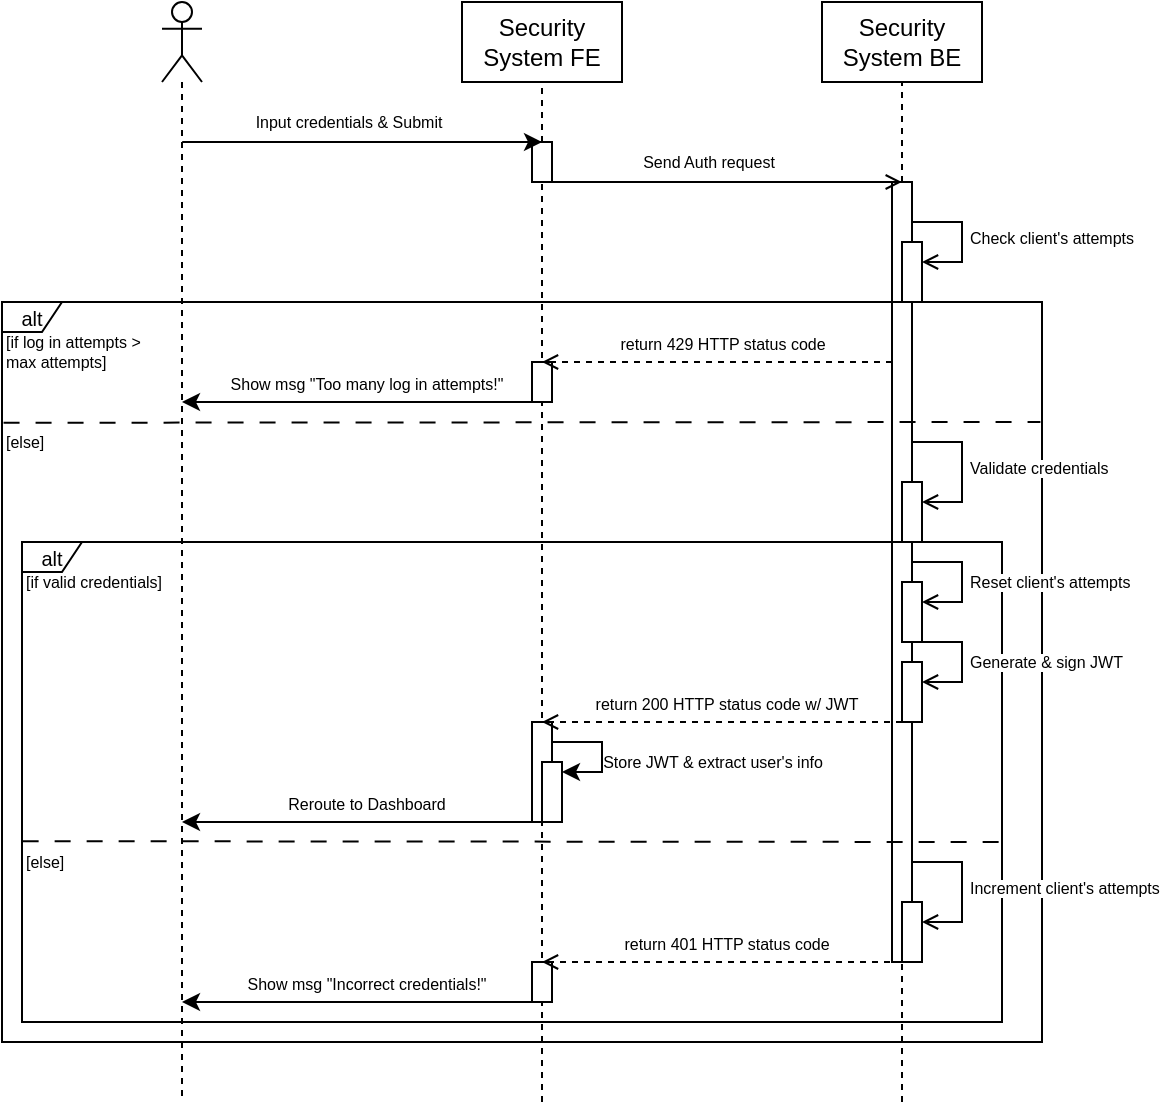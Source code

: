 <mxfile version="24.0.6" type="device">
  <diagram name="Page-1" id="2YBvvXClWsGukQMizWep">
    <mxGraphModel dx="1235" dy="460" grid="1" gridSize="10" guides="1" tooltips="1" connect="1" arrows="1" fold="1" page="1" pageScale="1" pageWidth="850" pageHeight="1100" math="0" shadow="0">
      <root>
        <mxCell id="0" />
        <mxCell id="1" parent="0" />
        <mxCell id="DJf0P2irUcEbUrIMb99J-1" value="" style="html=1;points=[[0,0,0,0,5],[0,1,0,0,-5],[1,0,0,0,5],[1,1,0,0,-5]];perimeter=orthogonalPerimeter;outlineConnect=0;targetShapes=umlLifeline;portConstraint=eastwest;newEdgeStyle={&quot;curved&quot;:0,&quot;rounded&quot;:0};" parent="1" vertex="1">
          <mxGeometry x="455" y="730" width="10" height="390" as="geometry" />
        </mxCell>
        <mxCell id="f-BYqIaekQ4qByGMniUM-7" value="" style="shape=umlLifeline;perimeter=lifelinePerimeter;whiteSpace=wrap;html=1;container=1;dropTarget=0;collapsible=0;recursiveResize=0;outlineConnect=0;portConstraint=eastwest;newEdgeStyle={&quot;curved&quot;:0,&quot;rounded&quot;:0};participant=umlActor;" parent="1" vertex="1">
          <mxGeometry x="90" y="640" width="20" height="550" as="geometry" />
        </mxCell>
        <mxCell id="f-BYqIaekQ4qByGMniUM-9" value="Security System FE" style="whiteSpace=wrap;html=1;" parent="1" vertex="1">
          <mxGeometry x="240" y="640" width="80" height="40" as="geometry" />
        </mxCell>
        <mxCell id="f-BYqIaekQ4qByGMniUM-10" value="" style="endArrow=none;dashed=1;html=1;strokeWidth=1;rounded=0;" parent="1" edge="1">
          <mxGeometry width="50" height="50" relative="1" as="geometry">
            <mxPoint x="280" y="1190" as="sourcePoint" />
            <mxPoint x="280" y="680" as="targetPoint" />
          </mxGeometry>
        </mxCell>
        <mxCell id="f-BYqIaekQ4qByGMniUM-28" value="Security System BE" style="whiteSpace=wrap;html=1;" parent="1" vertex="1">
          <mxGeometry x="420" y="640" width="80" height="40" as="geometry" />
        </mxCell>
        <mxCell id="f-BYqIaekQ4qByGMniUM-29" value="" style="endArrow=none;dashed=1;html=1;strokeWidth=1;rounded=0;" parent="1" source="DJf0P2irUcEbUrIMb99J-1" edge="1">
          <mxGeometry width="50" height="50" relative="1" as="geometry">
            <mxPoint x="460" y="1190" as="sourcePoint" />
            <mxPoint x="460" y="680" as="targetPoint" />
          </mxGeometry>
        </mxCell>
        <mxCell id="f-BYqIaekQ4qByGMniUM-51" value="" style="html=1;points=[[0,0,0,0,5],[0,1,0,0,-5],[1,0,0,0,5],[1,1,0,0,-5]];perimeter=orthogonalPerimeter;outlineConnect=0;targetShapes=umlLifeline;portConstraint=eastwest;newEdgeStyle={&quot;curved&quot;:0,&quot;rounded&quot;:0};" parent="1" vertex="1">
          <mxGeometry x="460" y="760" width="10" height="30" as="geometry" />
        </mxCell>
        <mxCell id="f-BYqIaekQ4qByGMniUM-13" value="alt" style="shape=umlFrame;whiteSpace=wrap;html=1;pointerEvents=0;width=30;height=15;fontSize=10;strokeWidth=1;" parent="1" vertex="1">
          <mxGeometry x="10" y="790" width="520" height="370" as="geometry" />
        </mxCell>
        <mxCell id="f-BYqIaekQ4qByGMniUM-19" value="[if log in attempts &amp;gt;&lt;div&gt;max attempts]&lt;/div&gt;" style="text;html=1;align=left;verticalAlign=middle;resizable=0;points=[];autosize=1;strokeColor=none;fillColor=none;fontSize=8;fontStyle=0" parent="1" vertex="1">
          <mxGeometry x="10" y="799.997" width="90" height="30" as="geometry" />
        </mxCell>
        <mxCell id="f-BYqIaekQ4qByGMniUM-40" value="alt" style="shape=umlFrame;whiteSpace=wrap;html=1;pointerEvents=0;width=30;height=15;fontSize=10;" parent="1" vertex="1">
          <mxGeometry x="20" y="910" width="490" height="240" as="geometry" />
        </mxCell>
        <mxCell id="f-BYqIaekQ4qByGMniUM-41" value="[if valid credentials]" style="text;html=1;align=left;verticalAlign=middle;resizable=0;points=[];autosize=1;strokeColor=none;fillColor=none;fontSize=8;" parent="1" vertex="1">
          <mxGeometry x="20" y="919.997" width="90" height="20" as="geometry" />
        </mxCell>
        <mxCell id="f-BYqIaekQ4qByGMniUM-42" value="" style="endArrow=none;dashed=1;html=1;rounded=0;exitX=0.002;exitY=0.121;exitDx=0;exitDy=0;exitPerimeter=0;strokeWidth=1;entryX=0.999;entryY=0.12;entryDx=0;entryDy=0;entryPerimeter=0;dashPattern=8 8;" parent="1" edge="1">
          <mxGeometry width="50" height="50" relative="1" as="geometry">
            <mxPoint x="10.78" y="850.37" as="sourcePoint" />
            <mxPoint x="529.22" y="850.0" as="targetPoint" />
          </mxGeometry>
        </mxCell>
        <mxCell id="f-BYqIaekQ4qByGMniUM-43" value="[else]" style="text;html=1;align=left;verticalAlign=middle;resizable=0;points=[];autosize=1;strokeColor=none;fillColor=none;fontSize=8;fontStyle=0" parent="1" vertex="1">
          <mxGeometry x="10" y="850" width="40" height="20" as="geometry" />
        </mxCell>
        <mxCell id="f-BYqIaekQ4qByGMniUM-46" value="" style="endArrow=classic;html=1;rounded=0;" parent="1" edge="1">
          <mxGeometry width="50" height="50" relative="1" as="geometry">
            <mxPoint x="280" y="1050" as="sourcePoint" />
            <mxPoint x="100" y="1050" as="targetPoint" />
          </mxGeometry>
        </mxCell>
        <mxCell id="f-BYqIaekQ4qByGMniUM-47" value="Reroute to Dashboard" style="edgeLabel;html=1;align=center;verticalAlign=middle;resizable=0;points=[];fontSize=8;" parent="f-BYqIaekQ4qByGMniUM-46" vertex="1" connectable="0">
          <mxGeometry x="-0.021" y="-2" relative="1" as="geometry">
            <mxPoint y="-7" as="offset" />
          </mxGeometry>
        </mxCell>
        <mxCell id="f-BYqIaekQ4qByGMniUM-48" value="" style="endArrow=none;dashed=1;html=1;rounded=0;exitX=0.008;exitY=-0.02;exitDx=0;exitDy=0;exitPerimeter=0;entryX=1.001;entryY=0.625;entryDx=0;entryDy=0;entryPerimeter=0;dashPattern=8 8;" parent="1" source="f-BYqIaekQ4qByGMniUM-55" target="f-BYqIaekQ4qByGMniUM-40" edge="1">
          <mxGeometry width="50" height="50" relative="1" as="geometry">
            <mxPoint x="30" y="1051" as="sourcePoint" />
            <mxPoint x="510" y="1050" as="targetPoint" />
          </mxGeometry>
        </mxCell>
        <mxCell id="f-BYqIaekQ4qByGMniUM-52" value="Check client&#39;s attempts" style="html=1;align=left;spacingLeft=2;endArrow=open;rounded=0;edgeStyle=orthogonalEdgeStyle;curved=0;rounded=0;fontSize=8;endFill=0;" parent="1" source="DJf0P2irUcEbUrIMb99J-1" target="f-BYqIaekQ4qByGMniUM-51" edge="1">
          <mxGeometry relative="1" as="geometry">
            <mxPoint x="460" y="730" as="sourcePoint" />
            <Array as="points">
              <mxPoint x="490" y="750" />
              <mxPoint x="490" y="770" />
            </Array>
          </mxGeometry>
        </mxCell>
        <mxCell id="f-BYqIaekQ4qByGMniUM-53" value="" style="html=1;points=[[0,0,0,0,5],[0,1,0,0,-5],[1,0,0,0,5],[1,1,0,0,-5]];perimeter=orthogonalPerimeter;outlineConnect=0;targetShapes=umlLifeline;portConstraint=eastwest;newEdgeStyle={&quot;curved&quot;:0,&quot;rounded&quot;:0};" parent="1" vertex="1">
          <mxGeometry x="460" y="880" width="10" height="30" as="geometry" />
        </mxCell>
        <mxCell id="f-BYqIaekQ4qByGMniUM-54" value="Validate credentials" style="html=1;align=left;spacingLeft=2;endArrow=open;rounded=0;edgeStyle=orthogonalEdgeStyle;curved=0;rounded=0;fontSize=8;endFill=0;" parent="1" target="f-BYqIaekQ4qByGMniUM-53" edge="1">
          <mxGeometry relative="1" as="geometry">
            <mxPoint x="465" y="860" as="sourcePoint" />
            <Array as="points">
              <mxPoint x="490" y="860" />
              <mxPoint x="490" y="890" />
            </Array>
          </mxGeometry>
        </mxCell>
        <mxCell id="f-BYqIaekQ4qByGMniUM-55" value="[else]" style="text;html=1;align=left;verticalAlign=middle;resizable=0;points=[];autosize=1;strokeColor=none;fillColor=none;fontSize=8;" parent="1" vertex="1">
          <mxGeometry x="20" y="1059.997" width="40" height="20" as="geometry" />
        </mxCell>
        <mxCell id="f-BYqIaekQ4qByGMniUM-58" value="" style="endArrow=classic;html=1;rounded=0;" parent="1" edge="1">
          <mxGeometry width="50" height="50" relative="1" as="geometry">
            <mxPoint x="280" y="1140" as="sourcePoint" />
            <mxPoint x="100" y="1140" as="targetPoint" />
          </mxGeometry>
        </mxCell>
        <mxCell id="f-BYqIaekQ4qByGMniUM-59" value="Show msg &quot;Incorrect credentials!&quot;" style="edgeLabel;html=1;align=center;verticalAlign=middle;resizable=0;points=[];fontSize=8;" parent="f-BYqIaekQ4qByGMniUM-58" vertex="1" connectable="0">
          <mxGeometry x="-0.021" y="-2" relative="1" as="geometry">
            <mxPoint y="-7" as="offset" />
          </mxGeometry>
        </mxCell>
        <mxCell id="f-BYqIaekQ4qByGMniUM-60" value="" style="html=1;points=[[0,0,0,0,5],[0,1,0,0,-5],[1,0,0,0,5],[1,1,0,0,-5]];perimeter=orthogonalPerimeter;outlineConnect=0;targetShapes=umlLifeline;portConstraint=eastwest;newEdgeStyle={&quot;curved&quot;:0,&quot;rounded&quot;:0};" parent="1" vertex="1">
          <mxGeometry x="460" y="1090" width="10" height="30" as="geometry" />
        </mxCell>
        <mxCell id="f-BYqIaekQ4qByGMniUM-61" value="Increment client&#39;s attempts" style="html=1;align=left;spacingLeft=2;endArrow=open;rounded=0;edgeStyle=orthogonalEdgeStyle;curved=0;rounded=0;fontSize=8;endFill=0;" parent="1" target="f-BYqIaekQ4qByGMniUM-60" edge="1">
          <mxGeometry relative="1" as="geometry">
            <mxPoint x="465" y="1070" as="sourcePoint" />
            <Array as="points">
              <mxPoint x="490" y="1070" />
              <mxPoint x="490" y="1100" />
            </Array>
          </mxGeometry>
        </mxCell>
        <mxCell id="f-BYqIaekQ4qByGMniUM-62" value="" style="html=1;points=[[0,0,0,0,5],[0,1,0,0,-5],[1,0,0,0,5],[1,1,0,0,-5]];perimeter=orthogonalPerimeter;outlineConnect=0;targetShapes=umlLifeline;portConstraint=eastwest;newEdgeStyle={&quot;curved&quot;:0,&quot;rounded&quot;:0};" parent="1" vertex="1">
          <mxGeometry x="460" y="930" width="10" height="30" as="geometry" />
        </mxCell>
        <mxCell id="f-BYqIaekQ4qByGMniUM-63" value="Reset client&#39;s attempts" style="html=1;align=left;spacingLeft=2;endArrow=open;rounded=0;edgeStyle=orthogonalEdgeStyle;curved=0;rounded=0;fontSize=8;endFill=0;" parent="1" target="f-BYqIaekQ4qByGMniUM-62" edge="1">
          <mxGeometry x="0.077" relative="1" as="geometry">
            <mxPoint x="465" y="920" as="sourcePoint" />
            <Array as="points">
              <mxPoint x="490" y="920" />
              <mxPoint x="490" y="940" />
            </Array>
            <mxPoint as="offset" />
          </mxGeometry>
        </mxCell>
        <mxCell id="f-BYqIaekQ4qByGMniUM-66" value="" style="html=1;points=[[0,0,0,0,5],[0,1,0,0,-5],[1,0,0,0,5],[1,1,0,0,-5]];perimeter=orthogonalPerimeter;outlineConnect=0;targetShapes=umlLifeline;portConstraint=eastwest;newEdgeStyle={&quot;curved&quot;:0,&quot;rounded&quot;:0};" parent="1" vertex="1">
          <mxGeometry x="275" y="1000" width="10" height="50" as="geometry" />
        </mxCell>
        <mxCell id="f-BYqIaekQ4qByGMniUM-68" value="" style="html=1;points=[[0,0,0,0,5],[0,1,0,0,-5],[1,0,0,0,5],[1,1,0,0,-5]];perimeter=orthogonalPerimeter;outlineConnect=0;targetShapes=umlLifeline;portConstraint=eastwest;newEdgeStyle={&quot;curved&quot;:0,&quot;rounded&quot;:0};" parent="1" vertex="1">
          <mxGeometry x="460" y="970" width="10" height="30" as="geometry" />
        </mxCell>
        <mxCell id="f-BYqIaekQ4qByGMniUM-69" value="Generate &amp;amp; sign JWT" style="html=1;align=left;spacingLeft=2;endArrow=open;rounded=0;edgeStyle=orthogonalEdgeStyle;curved=0;rounded=0;fontSize=8;endFill=0;" parent="1" target="f-BYqIaekQ4qByGMniUM-68" edge="1">
          <mxGeometry x="0.143" relative="1" as="geometry">
            <mxPoint x="460" y="960" as="sourcePoint" />
            <Array as="points">
              <mxPoint x="490" y="960" />
              <mxPoint x="490" y="980" />
            </Array>
            <mxPoint as="offset" />
          </mxGeometry>
        </mxCell>
        <mxCell id="f-BYqIaekQ4qByGMniUM-70" value="" style="whiteSpace=wrap;html=1;" parent="1" vertex="1">
          <mxGeometry x="275" y="710" width="10" height="20" as="geometry" />
        </mxCell>
        <mxCell id="f-BYqIaekQ4qByGMniUM-11" style="edgeStyle=elbowEdgeStyle;rounded=0;orthogonalLoop=1;jettySize=auto;html=1;elbow=vertical;curved=0;" parent="1" edge="1">
          <mxGeometry relative="1" as="geometry">
            <mxPoint x="280" y="710" as="targetPoint" />
            <mxPoint x="100.1" y="710" as="sourcePoint" />
          </mxGeometry>
        </mxCell>
        <mxCell id="f-BYqIaekQ4qByGMniUM-12" value="Input credentials &amp;amp; Submit" style="edgeLabel;html=1;align=center;verticalAlign=middle;resizable=0;points=[];fontSize=8;" parent="f-BYqIaekQ4qByGMniUM-11" vertex="1" connectable="0">
          <mxGeometry x="-0.082" y="-1" relative="1" as="geometry">
            <mxPoint y="-11" as="offset" />
          </mxGeometry>
        </mxCell>
        <mxCell id="f-BYqIaekQ4qByGMniUM-30" style="edgeStyle=elbowEdgeStyle;rounded=0;orthogonalLoop=1;jettySize=auto;html=1;elbow=vertical;curved=0;endArrow=open;endFill=0;" parent="1" edge="1">
          <mxGeometry relative="1" as="geometry">
            <mxPoint x="459.9" y="730" as="targetPoint" />
            <mxPoint x="280" y="730" as="sourcePoint" />
          </mxGeometry>
        </mxCell>
        <mxCell id="f-BYqIaekQ4qByGMniUM-31" value="Send Auth request" style="edgeLabel;html=1;align=center;verticalAlign=middle;resizable=0;points=[];fontSize=8;" parent="f-BYqIaekQ4qByGMniUM-30" vertex="1" connectable="0">
          <mxGeometry x="-0.082" y="-1" relative="1" as="geometry">
            <mxPoint y="-11" as="offset" />
          </mxGeometry>
        </mxCell>
        <mxCell id="f-BYqIaekQ4qByGMniUM-72" value="" style="whiteSpace=wrap;html=1;" parent="1" vertex="1">
          <mxGeometry x="275" y="820" width="10" height="20" as="geometry" />
        </mxCell>
        <mxCell id="f-BYqIaekQ4qByGMniUM-35" value="" style="endArrow=open;html=1;rounded=0;dashed=1;endFill=0;" parent="1" source="DJf0P2irUcEbUrIMb99J-1" edge="1">
          <mxGeometry width="50" height="50" relative="1" as="geometry">
            <mxPoint x="450" y="820" as="sourcePoint" />
            <mxPoint x="280" y="820" as="targetPoint" />
          </mxGeometry>
        </mxCell>
        <mxCell id="f-BYqIaekQ4qByGMniUM-37" value="return 429 HTTP status code" style="edgeLabel;html=1;align=center;verticalAlign=middle;resizable=0;points=[];fontSize=8;" parent="f-BYqIaekQ4qByGMniUM-35" vertex="1" connectable="0">
          <mxGeometry x="-0.021" y="-2" relative="1" as="geometry">
            <mxPoint y="-7" as="offset" />
          </mxGeometry>
        </mxCell>
        <mxCell id="f-BYqIaekQ4qByGMniUM-38" value="" style="endArrow=classic;html=1;rounded=0;" parent="1" edge="1">
          <mxGeometry width="50" height="50" relative="1" as="geometry">
            <mxPoint x="280" y="840" as="sourcePoint" />
            <mxPoint x="100" y="840" as="targetPoint" />
          </mxGeometry>
        </mxCell>
        <mxCell id="f-BYqIaekQ4qByGMniUM-39" value="Show msg &quot;Too many log in attempts!&quot;" style="edgeLabel;html=1;align=center;verticalAlign=middle;resizable=0;points=[];fontSize=8;" parent="f-BYqIaekQ4qByGMniUM-38" vertex="1" connectable="0">
          <mxGeometry x="-0.021" y="-2" relative="1" as="geometry">
            <mxPoint y="-7" as="offset" />
          </mxGeometry>
        </mxCell>
        <mxCell id="f-BYqIaekQ4qByGMniUM-44" value="" style="endArrow=open;html=1;rounded=0;dashed=1;endFill=0;" parent="1" edge="1">
          <mxGeometry width="50" height="50" relative="1" as="geometry">
            <mxPoint x="460" y="1000" as="sourcePoint" />
            <mxPoint x="280" y="1000" as="targetPoint" />
          </mxGeometry>
        </mxCell>
        <mxCell id="f-BYqIaekQ4qByGMniUM-45" value="return 200 HTTP status code w/ JWT" style="edgeLabel;html=1;align=center;verticalAlign=middle;resizable=0;points=[];fontSize=8;" parent="f-BYqIaekQ4qByGMniUM-44" vertex="1" connectable="0">
          <mxGeometry x="-0.021" y="-2" relative="1" as="geometry">
            <mxPoint y="-7" as="offset" />
          </mxGeometry>
        </mxCell>
        <mxCell id="f-BYqIaekQ4qByGMniUM-73" value="" style="whiteSpace=wrap;html=1;" parent="1" vertex="1">
          <mxGeometry x="275" y="1120" width="10" height="20" as="geometry" />
        </mxCell>
        <mxCell id="f-BYqIaekQ4qByGMniUM-56" value="" style="endArrow=open;html=1;rounded=0;dashed=1;endFill=0;" parent="1" edge="1">
          <mxGeometry width="50" height="50" relative="1" as="geometry">
            <mxPoint x="460" y="1120" as="sourcePoint" />
            <mxPoint x="280" y="1120" as="targetPoint" />
          </mxGeometry>
        </mxCell>
        <mxCell id="f-BYqIaekQ4qByGMniUM-57" value="return 401 HTTP status code" style="edgeLabel;html=1;align=center;verticalAlign=middle;resizable=0;points=[];fontSize=8;" parent="f-BYqIaekQ4qByGMniUM-56" vertex="1" connectable="0">
          <mxGeometry x="-0.021" y="-2" relative="1" as="geometry">
            <mxPoint y="-7" as="offset" />
          </mxGeometry>
        </mxCell>
        <mxCell id="DJf0P2irUcEbUrIMb99J-2" value="" style="endArrow=none;dashed=1;html=1;strokeWidth=1;rounded=0;" parent="1" target="DJf0P2irUcEbUrIMb99J-1" edge="1">
          <mxGeometry width="50" height="50" relative="1" as="geometry">
            <mxPoint x="460" y="1190" as="sourcePoint" />
            <mxPoint x="460" y="680" as="targetPoint" />
          </mxGeometry>
        </mxCell>
        <mxCell id="DJf0P2irUcEbUrIMb99J-5" value="" style="html=1;points=[[0,0,0,0,5],[0,1,0,0,-5],[1,0,0,0,5],[1,1,0,0,-5]];perimeter=orthogonalPerimeter;outlineConnect=0;targetShapes=umlLifeline;portConstraint=eastwest;newEdgeStyle={&quot;curved&quot;:0,&quot;rounded&quot;:0};" parent="1" vertex="1">
          <mxGeometry x="280" y="1020" width="10" height="30" as="geometry" />
        </mxCell>
        <mxCell id="DJf0P2irUcEbUrIMb99J-3" style="edgeStyle=orthogonalEdgeStyle;rounded=0;orthogonalLoop=1;jettySize=auto;html=1;curved=0;entryX=1;entryY=0;entryDx=0;entryDy=5;entryPerimeter=0;" parent="1" source="f-BYqIaekQ4qByGMniUM-66" target="DJf0P2irUcEbUrIMb99J-5" edge="1">
          <mxGeometry relative="1" as="geometry">
            <Array as="points">
              <mxPoint x="310" y="1010" />
              <mxPoint x="310" y="1025" />
            </Array>
          </mxGeometry>
        </mxCell>
        <mxCell id="DJf0P2irUcEbUrIMb99J-4" value="&lt;font style=&quot;font-size: 8px;&quot;&gt;Store JWT &amp;amp; extract user&#39;s info&lt;/font&gt;" style="edgeLabel;html=1;align=center;verticalAlign=middle;resizable=0;points=[];fontSize=8;" parent="DJf0P2irUcEbUrIMb99J-3" vertex="1" connectable="0">
          <mxGeometry x="-0.001" y="-2" relative="1" as="geometry">
            <mxPoint x="57" y="5" as="offset" />
          </mxGeometry>
        </mxCell>
      </root>
    </mxGraphModel>
  </diagram>
</mxfile>
